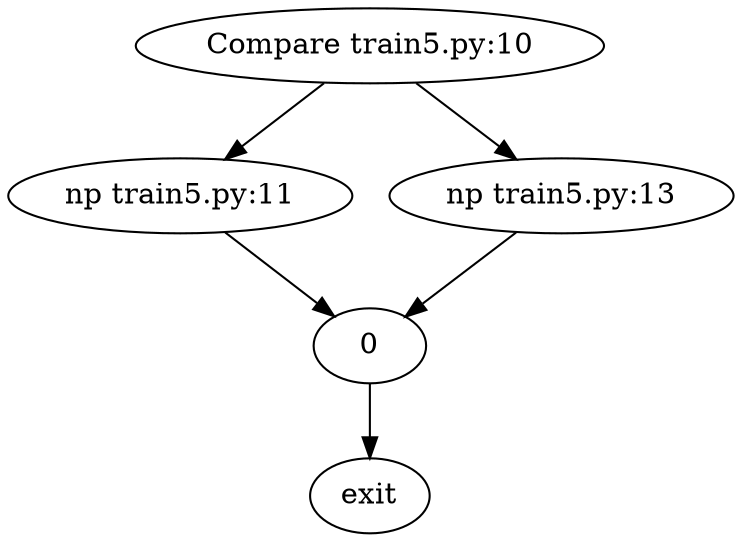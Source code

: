 strict digraph {"Compare train5.py:10" -> "np train5.py:11"
-> "0"
"Compare train5.py:10" -> "np train5.py:13"
-> "0"
->
exit
}